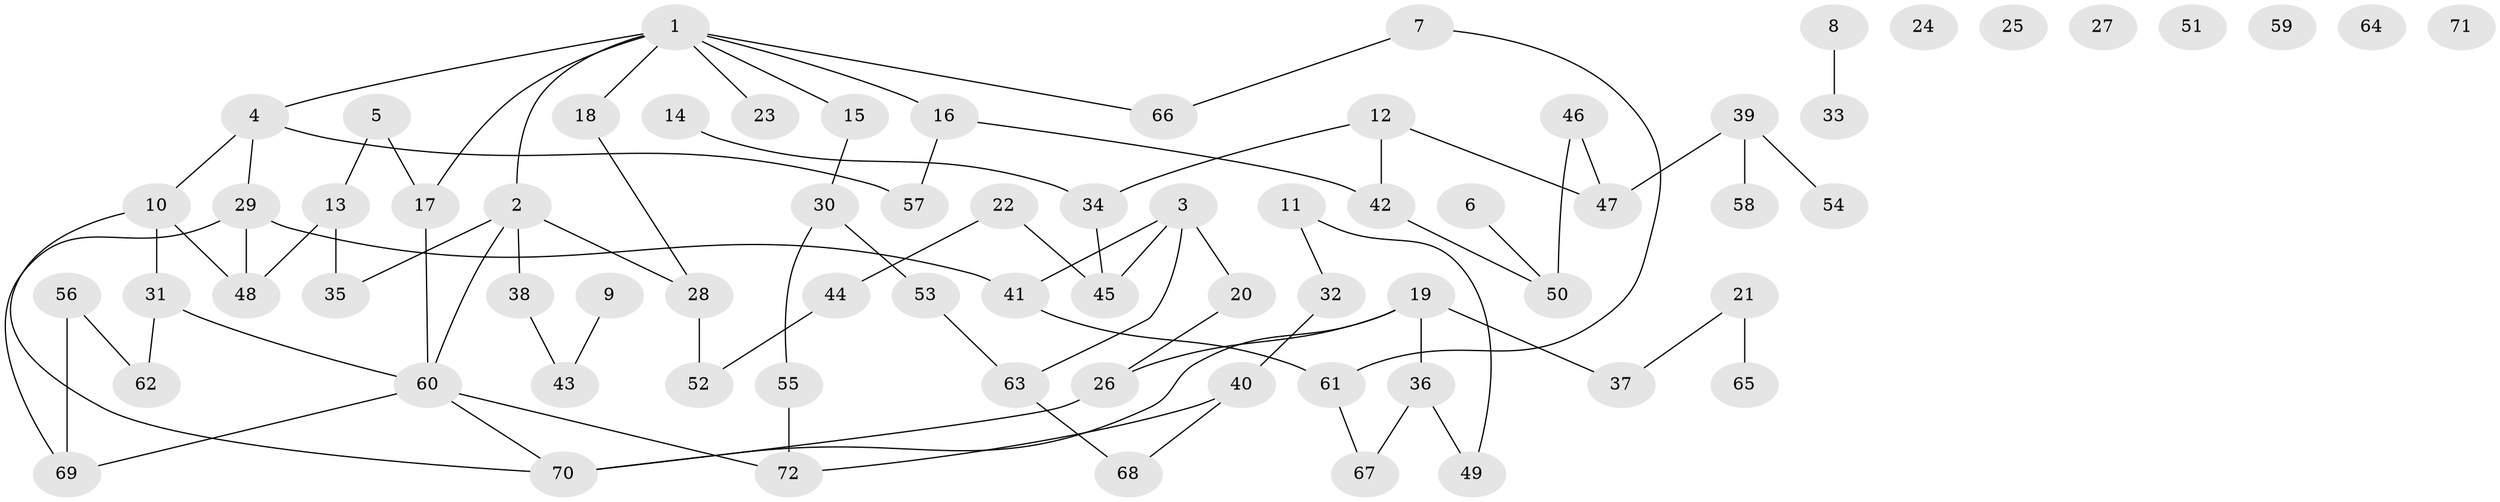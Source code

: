 // coarse degree distribution, {8: 0.044444444444444446, 5: 0.08888888888888889, 4: 0.08888888888888889, 3: 0.24444444444444444, 1: 0.15555555555555556, 2: 0.2, 0: 0.17777777777777778}
// Generated by graph-tools (version 1.1) at 2025/41/03/06/25 10:41:23]
// undirected, 72 vertices, 84 edges
graph export_dot {
graph [start="1"]
  node [color=gray90,style=filled];
  1;
  2;
  3;
  4;
  5;
  6;
  7;
  8;
  9;
  10;
  11;
  12;
  13;
  14;
  15;
  16;
  17;
  18;
  19;
  20;
  21;
  22;
  23;
  24;
  25;
  26;
  27;
  28;
  29;
  30;
  31;
  32;
  33;
  34;
  35;
  36;
  37;
  38;
  39;
  40;
  41;
  42;
  43;
  44;
  45;
  46;
  47;
  48;
  49;
  50;
  51;
  52;
  53;
  54;
  55;
  56;
  57;
  58;
  59;
  60;
  61;
  62;
  63;
  64;
  65;
  66;
  67;
  68;
  69;
  70;
  71;
  72;
  1 -- 2;
  1 -- 4;
  1 -- 15;
  1 -- 16;
  1 -- 17;
  1 -- 18;
  1 -- 23;
  1 -- 66;
  2 -- 28;
  2 -- 35;
  2 -- 38;
  2 -- 60;
  3 -- 20;
  3 -- 41;
  3 -- 45;
  3 -- 63;
  4 -- 10;
  4 -- 29;
  4 -- 57;
  5 -- 13;
  5 -- 17;
  6 -- 50;
  7 -- 61;
  7 -- 66;
  8 -- 33;
  9 -- 43;
  10 -- 31;
  10 -- 48;
  10 -- 70;
  11 -- 32;
  11 -- 49;
  12 -- 34;
  12 -- 42;
  12 -- 47;
  13 -- 35;
  13 -- 48;
  14 -- 34;
  15 -- 30;
  16 -- 42;
  16 -- 57;
  17 -- 60;
  18 -- 28;
  19 -- 26;
  19 -- 36;
  19 -- 37;
  19 -- 70;
  20 -- 26;
  21 -- 37;
  21 -- 65;
  22 -- 44;
  22 -- 45;
  26 -- 70;
  28 -- 52;
  29 -- 41;
  29 -- 48;
  29 -- 69;
  30 -- 53;
  30 -- 55;
  31 -- 60;
  31 -- 62;
  32 -- 40;
  34 -- 45;
  36 -- 49;
  36 -- 67;
  38 -- 43;
  39 -- 47;
  39 -- 54;
  39 -- 58;
  40 -- 68;
  40 -- 72;
  41 -- 61;
  42 -- 50;
  44 -- 52;
  46 -- 47;
  46 -- 50;
  53 -- 63;
  55 -- 72;
  56 -- 62;
  56 -- 69;
  60 -- 69;
  60 -- 70;
  60 -- 72;
  61 -- 67;
  63 -- 68;
}
